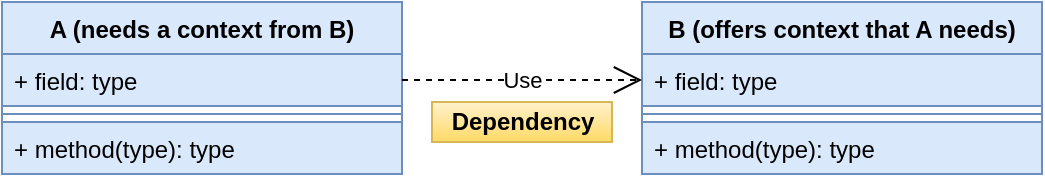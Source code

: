 <mxfile version="13.6.2" type="device"><diagram id="AF3R_iFVk4nANWc9TpBk" name="Page-1"><mxGraphModel dx="868" dy="504" grid="1" gridSize="10" guides="1" tooltips="1" connect="1" arrows="1" fold="1" page="1" pageScale="1" pageWidth="850" pageHeight="1100" math="0" shadow="0"><root><mxCell id="0"/><mxCell id="1" parent="0"/><mxCell id="xkhtbB-IRg9uNlzj_Z8z-10" value="B (offers context that A needs)" style="swimlane;fontStyle=1;align=center;verticalAlign=top;childLayout=stackLayout;horizontal=1;startSize=26;horizontalStack=0;resizeParent=1;resizeParentMax=0;resizeLast=0;collapsible=1;marginBottom=0;fillColor=#dae8fc;strokeColor=#6c8ebf;" parent="1" vertex="1"><mxGeometry x="480" y="290" width="200" height="86" as="geometry"/></mxCell><mxCell id="xkhtbB-IRg9uNlzj_Z8z-11" value="+ field: type" style="text;strokeColor=#6c8ebf;fillColor=#dae8fc;align=left;verticalAlign=top;spacingLeft=4;spacingRight=4;overflow=hidden;rotatable=0;points=[[0,0.5],[1,0.5]];portConstraint=eastwest;" parent="xkhtbB-IRg9uNlzj_Z8z-10" vertex="1"><mxGeometry y="26" width="200" height="26" as="geometry"/></mxCell><mxCell id="xkhtbB-IRg9uNlzj_Z8z-12" value="" style="line;strokeWidth=1;fillColor=#dae8fc;align=left;verticalAlign=middle;spacingTop=-1;spacingLeft=3;spacingRight=3;rotatable=0;labelPosition=right;points=[];portConstraint=eastwest;strokeColor=#6c8ebf;" parent="xkhtbB-IRg9uNlzj_Z8z-10" vertex="1"><mxGeometry y="52" width="200" height="8" as="geometry"/></mxCell><mxCell id="xkhtbB-IRg9uNlzj_Z8z-13" value="+ method(type): type" style="text;strokeColor=#6c8ebf;fillColor=#dae8fc;align=left;verticalAlign=top;spacingLeft=4;spacingRight=4;overflow=hidden;rotatable=0;points=[[0,0.5],[1,0.5]];portConstraint=eastwest;" parent="xkhtbB-IRg9uNlzj_Z8z-10" vertex="1"><mxGeometry y="60" width="200" height="26" as="geometry"/></mxCell><mxCell id="xkhtbB-IRg9uNlzj_Z8z-6" value="A (needs a context from B)" style="swimlane;fontStyle=1;align=center;verticalAlign=top;childLayout=stackLayout;horizontal=1;startSize=26;horizontalStack=0;resizeParent=1;resizeParentMax=0;resizeLast=0;collapsible=1;marginBottom=0;fillColor=#dae8fc;strokeColor=#6c8ebf;" parent="1" vertex="1"><mxGeometry x="160" y="290" width="200" height="86" as="geometry"/></mxCell><mxCell id="xkhtbB-IRg9uNlzj_Z8z-7" value="+ field: type" style="text;strokeColor=#6c8ebf;fillColor=#dae8fc;align=left;verticalAlign=top;spacingLeft=4;spacingRight=4;overflow=hidden;rotatable=0;points=[[0,0.5],[1,0.5]];portConstraint=eastwest;" parent="xkhtbB-IRg9uNlzj_Z8z-6" vertex="1"><mxGeometry y="26" width="200" height="26" as="geometry"/></mxCell><mxCell id="xkhtbB-IRg9uNlzj_Z8z-8" value="" style="line;strokeWidth=1;fillColor=#dae8fc;align=left;verticalAlign=middle;spacingTop=-1;spacingLeft=3;spacingRight=3;rotatable=0;labelPosition=right;points=[];portConstraint=eastwest;strokeColor=#6c8ebf;" parent="xkhtbB-IRg9uNlzj_Z8z-6" vertex="1"><mxGeometry y="52" width="200" height="8" as="geometry"/></mxCell><mxCell id="xkhtbB-IRg9uNlzj_Z8z-9" value="+ method(type): type" style="text;strokeColor=#6c8ebf;fillColor=#dae8fc;align=left;verticalAlign=top;spacingLeft=4;spacingRight=4;overflow=hidden;rotatable=0;points=[[0,0.5],[1,0.5]];portConstraint=eastwest;" parent="xkhtbB-IRg9uNlzj_Z8z-6" vertex="1"><mxGeometry y="60" width="200" height="26" as="geometry"/></mxCell><mxCell id="xkhtbB-IRg9uNlzj_Z8z-19" value="&lt;b&gt;Dependency&lt;/b&gt;" style="text;html=1;align=center;verticalAlign=middle;resizable=0;points=[];autosize=1;fillColor=#fff2cc;strokeColor=#d6b656;gradientColor=#ffd966;" parent="1" vertex="1"><mxGeometry x="375" y="340" width="90" height="20" as="geometry"/></mxCell><mxCell id="xkhtbB-IRg9uNlzj_Z8z-20" value="Use" style="endArrow=open;endSize=12;dashed=1;html=1;" parent="1" edge="1"><mxGeometry width="160" relative="1" as="geometry"><mxPoint x="360" y="329" as="sourcePoint"/><mxPoint x="480" y="329" as="targetPoint"/></mxGeometry></mxCell></root></mxGraphModel></diagram></mxfile>